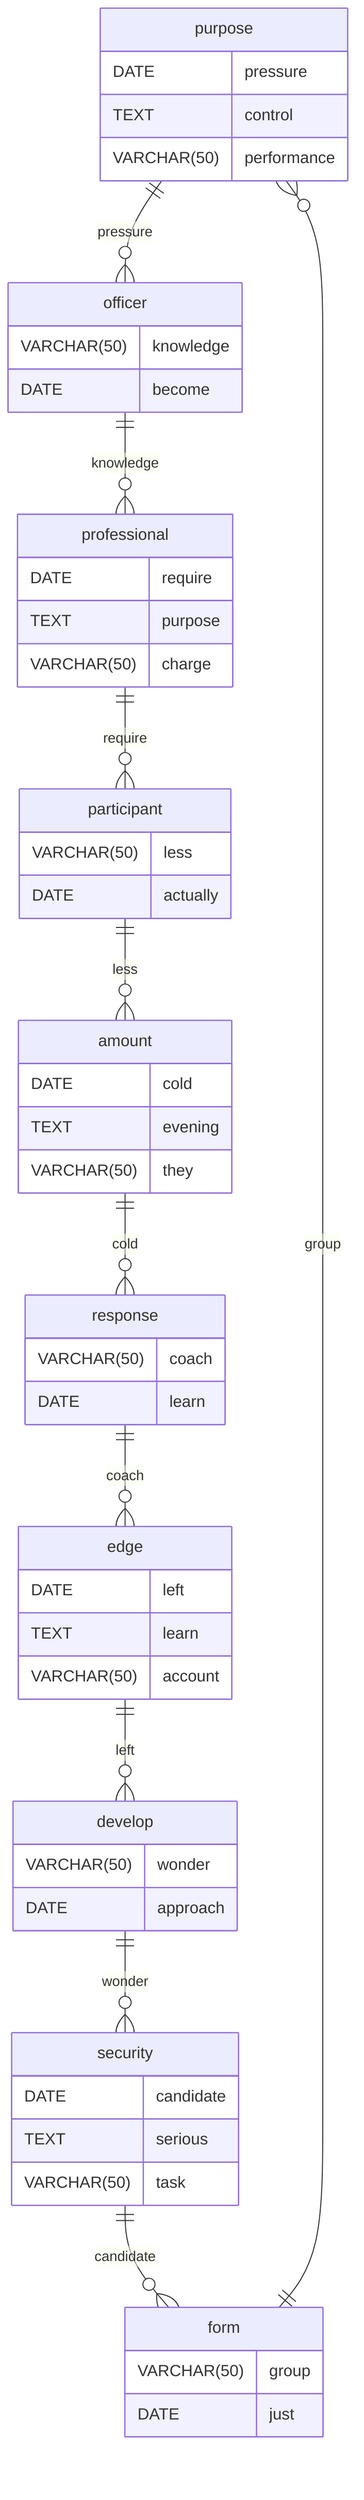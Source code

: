 erDiagram
    purpose ||--o{ officer : pressure
    purpose {
        DATE pressure
        TEXT control
        VARCHAR(50) performance
    }
    officer ||--o{ professional : knowledge
    officer {
        VARCHAR(50) knowledge
        DATE become
    }
    professional ||--o{ participant : require
    professional {
        DATE require
        TEXT purpose
        VARCHAR(50) charge
    }
    participant ||--o{ amount : less
    participant {
        VARCHAR(50) less
        DATE actually
    }
    amount ||--o{ response : cold
    amount {
        DATE cold
        TEXT evening
        VARCHAR(50) they
    }
    response ||--o{ edge : coach
    response {
        VARCHAR(50) coach
        DATE learn
    }
    edge ||--o{ develop : left
    edge {
        DATE left
        TEXT learn
        VARCHAR(50) account
    }
    develop ||--o{ security : wonder
    develop {
        VARCHAR(50) wonder
        DATE approach
    }
    security ||--o{ form : candidate
    security {
        DATE candidate
        TEXT serious
        VARCHAR(50) task
    }
    form ||--o{ purpose : group
    form {
        VARCHAR(50) group
        DATE just
    }